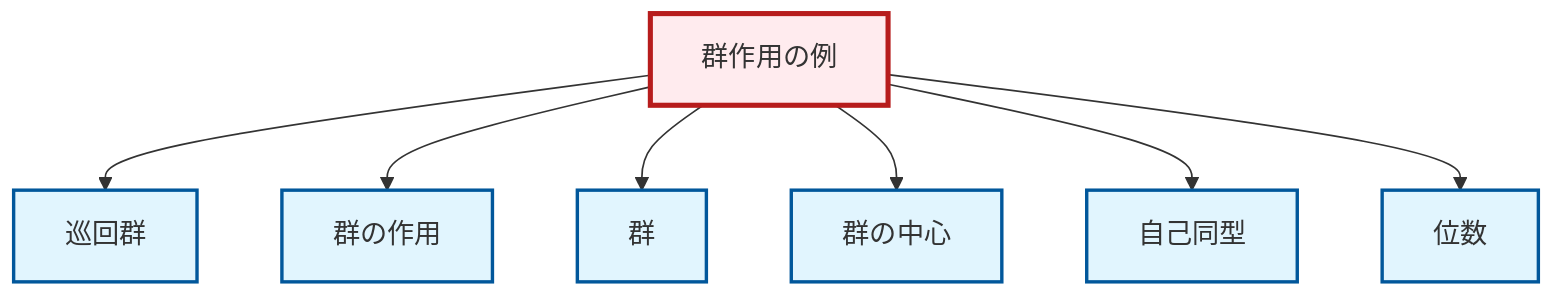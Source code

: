 graph TD
    classDef definition fill:#e1f5fe,stroke:#01579b,stroke-width:2px
    classDef theorem fill:#f3e5f5,stroke:#4a148c,stroke-width:2px
    classDef axiom fill:#fff3e0,stroke:#e65100,stroke-width:2px
    classDef example fill:#e8f5e9,stroke:#1b5e20,stroke-width:2px
    classDef current fill:#ffebee,stroke:#b71c1c,stroke-width:3px
    def-automorphism["自己同型"]:::definition
    def-order["位数"]:::definition
    def-cyclic-group["巡回群"]:::definition
    def-group["群"]:::definition
    def-group-action["群の作用"]:::definition
    def-center-of-group["群の中心"]:::definition
    ex-group-action-examples["群作用の例"]:::example
    ex-group-action-examples --> def-cyclic-group
    ex-group-action-examples --> def-group-action
    ex-group-action-examples --> def-group
    ex-group-action-examples --> def-center-of-group
    ex-group-action-examples --> def-automorphism
    ex-group-action-examples --> def-order
    class ex-group-action-examples current